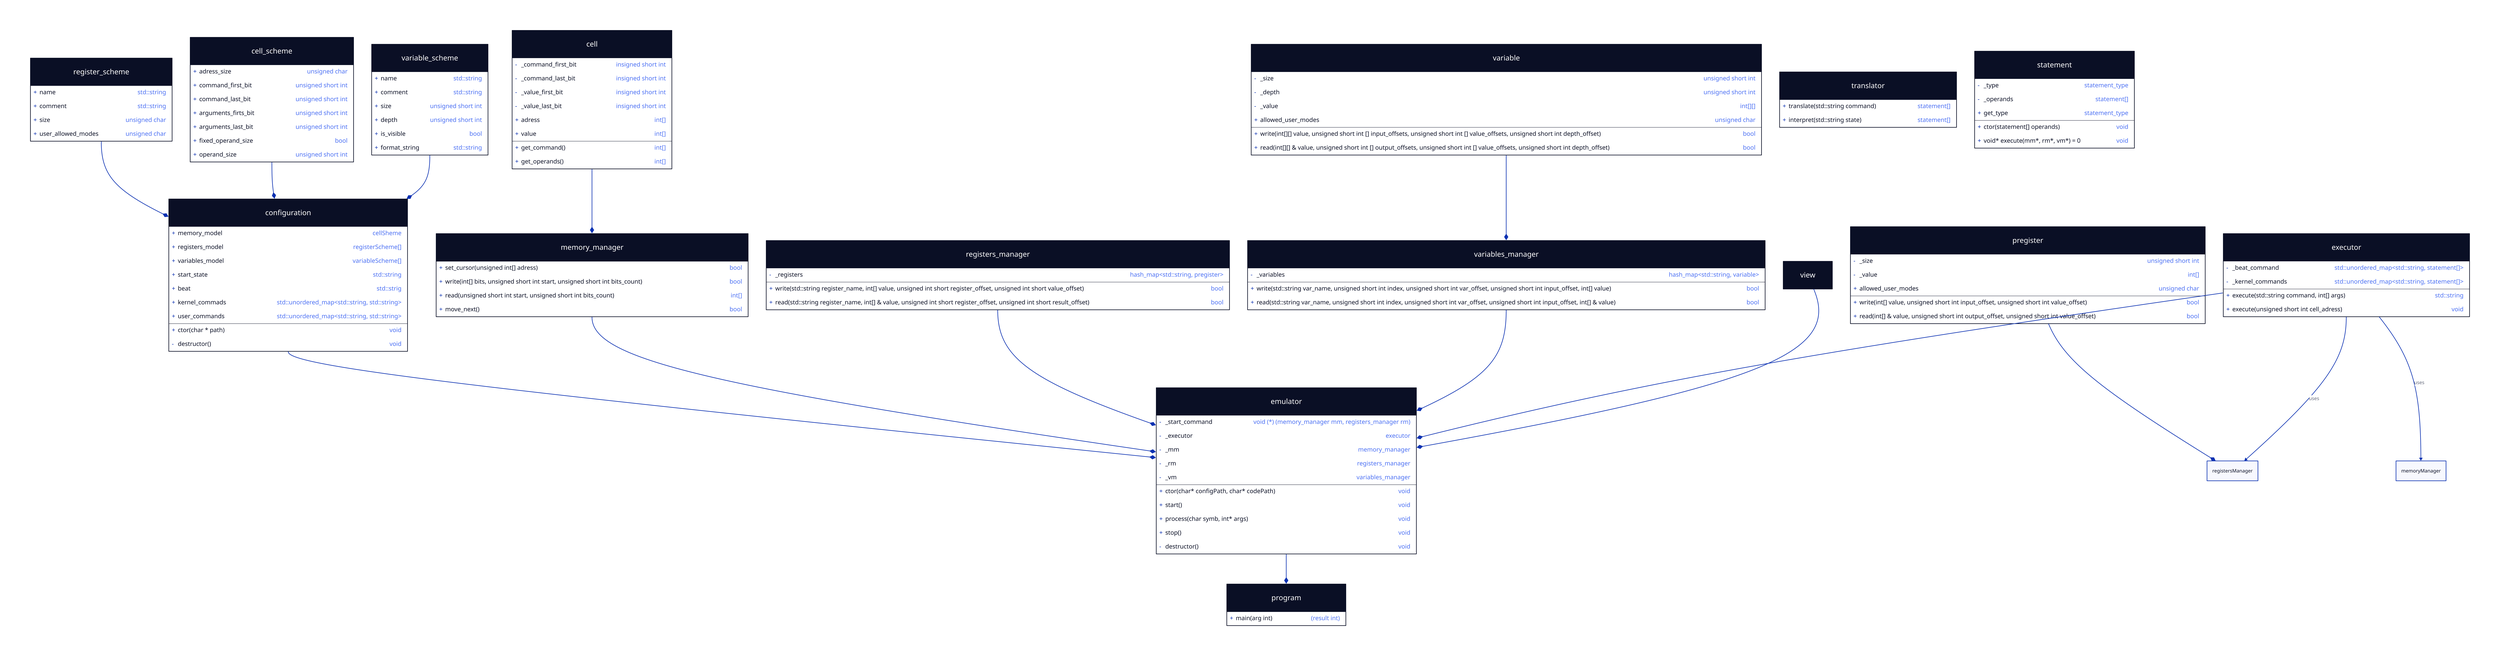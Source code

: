 program: {
  shape: class
  main(arg int): (result int)
}

emulator: {
  shape: class
  -_start_command: void (*) (memory_manager mm, registers_manager rm)
  -_executor: executor
  -_mm: memory_manager
  -_rm: registers_manager
  -_vm: variables_manager

  +ctor(char\* configPath, char\* codePath)
  +start()
  +process(char symb, int\* args)
  +stop()
  -destructor()
}

emulator -> program: {
  target-arrowhead: {
    shape: diamond
    style.filled: true
  }
}

# configuration - is class helper for configurating emulator
configuration: {
  shape: class

  +memory_model: cellSheme
  +registers_model: "registerScheme[]"
  +variables_model: "variableScheme[]"
  +start_state: std::string
  +beat: std::strig
  +kernel_commads: std::unordered_map<std::string, std::string>
  +user_commands: std::unordered_map<std::string, std::string>
  +ctor(char \* path)
  -destructor()
}

register_scheme: {
  shape: class
  +name: std::string # key
  +comment: std::string
  +size: unsigned char # 0 -> 256
  +user_allowed_modes: unsigned char # _wr
}

variable_scheme: {
  shape: class
  +name: std::string # key
  +comment: std::string
  +size: unsigned short int
  +depth: unsigned short int # count in collection if it is not a single value
  +is_visible: bool
  +format_string: std::string
}

cell_scheme: {
  shape: class
  # all invariants must be written down  
  +adress_size: unsigned char
  +command_first_bit: unsigned short int
  +command_last_bit: unsigned short int
  +arguments_firts_bit: unsigned short int
  +arguments_last_bit: unsigned short int
  +fixed_operand_size: bool
  +operand_size: unsigned short int
}

register_scheme -> configuration: {
  target-arrowhead: {
    shape: diamond
    style.filled: true
  }
}

cell_scheme -> configuration: {
  target-arrowhead: {
    shape: diamond
    style.filled: true
  }
}

variable_scheme -> configuration: {
  target-arrowhead: {
    shape: diamond
    style.filled: true
  }
}

configuration -> emulator: {
  target-arrowhead: {
    shape: diamond
    style.filled: true
  }
}

memory_manager: {
  shape: class

  +set_cursor(unsigned int\[\] adress): bool
  +write(int\[\] bits, unsigned short int start, unsigned short int bits_count): bool
  +read(unsigned short int start, unsigned short int bits_count): "int[]"
  +move_next(): bool
}

memory_manager -> emulator: {
  target-arrowhead: {
    shape: diamond
    style.filled: true
  }
}

cell: {
  shape: class

  -_command_first_bit: insigned short int
  -_command_last_bit: insigned short int
  -_value_first_bit: insigned short int
  -_value_last_bit: insigned short int

  +adress: "int[]"
  +value: "int[]"
  +get_command(): "int[]"
  +get_operands(): "int[]"
}

cell -> memory_manager: {
  target-arrowhead: {
    shape: diamond
    style.filled: true
  }
}

registers_manager: {
  shape: class
  -_registers: hash_map<std::string, pregister>
  +write(std\:\:string register_name, int\[\] value, unsigned int short register_offset, unsigned int short value_offset): bool
  +read(std\:\:string register_name, int\[\] \& value, unsigned int short register_offset, unsigned int short result_offset): bool
}

variables_manager: {
  shape: class
  -_variables: hash_map<std::string, variable>
  +write(std\:\:string var_name, unsigned short int index, unsigned short int var_offset, unsigned short int input_offset, int\[\] value): bool
  +read(std\:\:string var_name, unsigned short int index, unsigned short int var_offset, unsigned short int input_offset, int\[\] \& value): bool
}

variable: {
  shape: class
  -_size: unsigned short int
  -_depth: unsigned short int
  -_value: int\[\]\[\]
  +allowed_user_modes: unsigned char # _wr
  +write(int\[\]\[\] value, unsigned short int \[\] input_offsets, unsigned short int \[\] value_offsets, unsigned short int depth_offset): bool
  +read(int\[\]\[\] \& value, unsigned short int \[\] output_offsets, unsigned short int \[\] value_offsets, unsigned short int depth_offset): bool
}

variable -> variables_manager: {
  target-arrowhead: {
    shape: diamond
    style.filled: true
  }
}

registers_manager -> emulator: {
  target-arrowhead: {
    shape: diamond
    style.filled: true
  }
}

variables_manager -> emulator: {
  target-arrowhead: {
    shape: diamond
    style.filled: true
  }
}

pregister: {
  shape: class
  -_size: unsigned short int
  -_value: int\[\]
  +allowed_user_modes: unsigned char # _wr
  +write(int\[\] value, unsigned short int input_offset, unsigned short int value_offset): bool
  +read(int\[\] \& value, unsigned short int output_offset, unsigned short int value_offset): bool
}

pregister -> registersManager: {
  target-arrowhead: {
    shape: diamond
    style.filled: true
  }
}

executor: {
  shape: class
  -_beat_command: std::unordered_map<std::string, statement\[\]>
  -_kernel_commands: std::unordered_map<std::string, statement\[\]>
  +execute(std\:\:string command, int\[\] args): std::string
  +execute(unsigned short int cell_adress)
}

executor -> emulator: {
  target-arrowhead: {
    shape: diamond
    style.filled: true
  }
}

executor -> memoryManager: uses
executor -> registersManager: uses

translator: {
  shape: class
  +translate(std\:\:string command): statement\[\]
  +interpret(std\:\:string state): statement\[\]
  #    @var %reg []mem $special commands from managers #0 #1 #2 ...   input values (for kernel commands)
}

statement: {
  shape: class
  -_type: statement_type
  -_operands: statement\[\]
  +ctor(statement\[\] operands)
  +get_type: statement_type
  +void\* execute(mm\*, rm\*, vm\*) \= \0
}

view: {
  shape: class
}

view -> emulator: {
  target-arrowhead: {
    shape: diamond
    style.filled: true
  }
}
